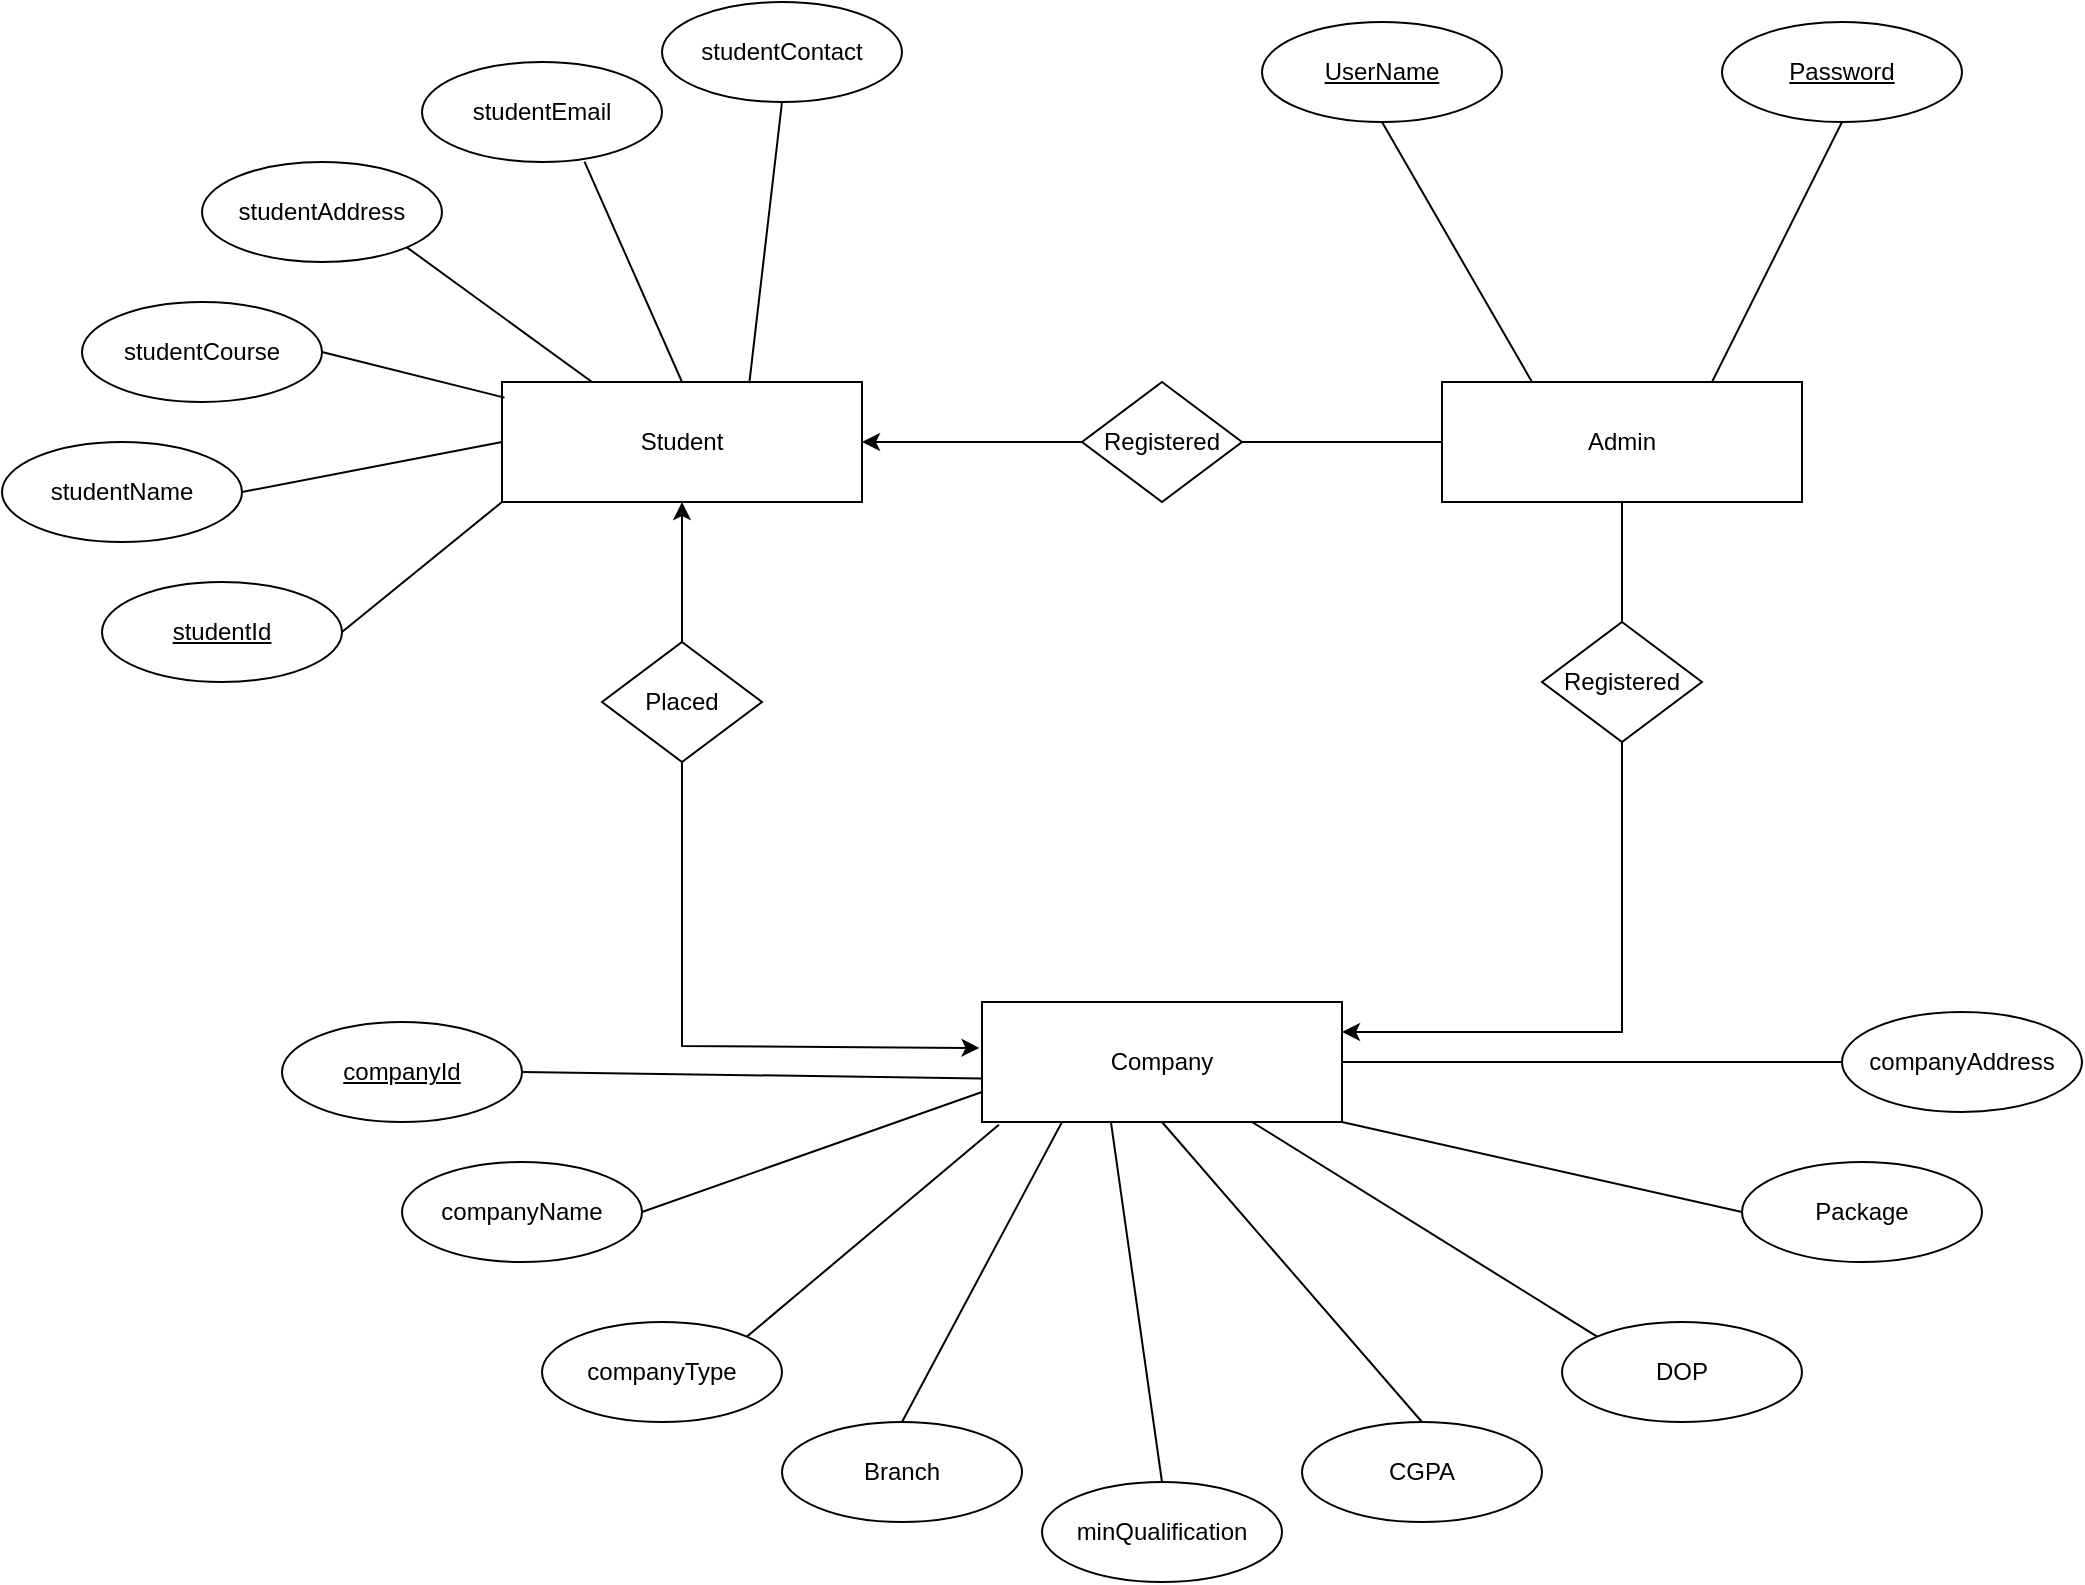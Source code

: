 <mxfile version="17.4.3" type="github">
  <diagram id="R2lEEEUBdFMjLlhIrx00" name="Page-1">
    <mxGraphModel dx="1888" dy="539" grid="1" gridSize="10" guides="1" tooltips="1" connect="1" arrows="1" fold="1" page="1" pageScale="1" pageWidth="850" pageHeight="1100" math="0" shadow="0" extFonts="Permanent Marker^https://fonts.googleapis.com/css?family=Permanent+Marker">
      <root>
        <mxCell id="0" />
        <mxCell id="1" parent="0" />
        <mxCell id="7HitYLKLk3MMhggAtaKP-1" value="Student" style="rounded=0;whiteSpace=wrap;html=1;" vertex="1" parent="1">
          <mxGeometry x="-90" y="230" width="180" height="60" as="geometry" />
        </mxCell>
        <mxCell id="7HitYLKLk3MMhggAtaKP-2" value="studentEmail" style="ellipse;whiteSpace=wrap;html=1;" vertex="1" parent="1">
          <mxGeometry x="-130" y="70" width="120" height="50" as="geometry" />
        </mxCell>
        <mxCell id="7HitYLKLk3MMhggAtaKP-3" value="studentContact" style="ellipse;whiteSpace=wrap;html=1;" vertex="1" parent="1">
          <mxGeometry x="-10" y="40" width="120" height="50" as="geometry" />
        </mxCell>
        <mxCell id="7HitYLKLk3MMhggAtaKP-5" value="studentName" style="ellipse;whiteSpace=wrap;html=1;" vertex="1" parent="1">
          <mxGeometry x="-340" y="260" width="120" height="50" as="geometry" />
        </mxCell>
        <mxCell id="7HitYLKLk3MMhggAtaKP-7" value="studentCourse" style="ellipse;whiteSpace=wrap;html=1;" vertex="1" parent="1">
          <mxGeometry x="-300" y="190" width="120" height="50" as="geometry" />
        </mxCell>
        <mxCell id="7HitYLKLk3MMhggAtaKP-8" value="studentAddress" style="ellipse;whiteSpace=wrap;html=1;" vertex="1" parent="1">
          <mxGeometry x="-240" y="120" width="120" height="50" as="geometry" />
        </mxCell>
        <mxCell id="7HitYLKLk3MMhggAtaKP-11" value="studentId" style="ellipse;whiteSpace=wrap;html=1;align=center;fontStyle=4;" vertex="1" parent="1">
          <mxGeometry x="-290" y="330" width="120" height="50" as="geometry" />
        </mxCell>
        <mxCell id="7HitYLKLk3MMhggAtaKP-13" value="" style="endArrow=none;html=1;rounded=0;entryX=0.5;entryY=1;entryDx=0;entryDy=0;exitX=0.687;exitY=0.01;exitDx=0;exitDy=0;exitPerimeter=0;" edge="1" parent="1" source="7HitYLKLk3MMhggAtaKP-1" target="7HitYLKLk3MMhggAtaKP-3">
          <mxGeometry width="50" height="50" relative="1" as="geometry">
            <mxPoint x="160" y="290" as="sourcePoint" />
            <mxPoint x="210" y="240" as="targetPoint" />
          </mxGeometry>
        </mxCell>
        <mxCell id="7HitYLKLk3MMhggAtaKP-16" value="" style="endArrow=none;html=1;rounded=0;entryX=1;entryY=0.5;entryDx=0;entryDy=0;exitX=0;exitY=1;exitDx=0;exitDy=0;" edge="1" parent="1" source="7HitYLKLk3MMhggAtaKP-1" target="7HitYLKLk3MMhggAtaKP-11">
          <mxGeometry width="50" height="50" relative="1" as="geometry">
            <mxPoint x="160" y="290" as="sourcePoint" />
            <mxPoint x="210" y="240" as="targetPoint" />
          </mxGeometry>
        </mxCell>
        <mxCell id="7HitYLKLk3MMhggAtaKP-17" value="" style="endArrow=none;html=1;rounded=0;entryX=1;entryY=0.5;entryDx=0;entryDy=0;exitX=0;exitY=0.5;exitDx=0;exitDy=0;" edge="1" parent="1" source="7HitYLKLk3MMhggAtaKP-1" target="7HitYLKLk3MMhggAtaKP-5">
          <mxGeometry width="50" height="50" relative="1" as="geometry">
            <mxPoint x="160" y="290" as="sourcePoint" />
            <mxPoint x="210" y="240" as="targetPoint" />
          </mxGeometry>
        </mxCell>
        <mxCell id="7HitYLKLk3MMhggAtaKP-18" value="" style="endArrow=none;html=1;rounded=0;entryX=1;entryY=0.5;entryDx=0;entryDy=0;exitX=0.007;exitY=0.13;exitDx=0;exitDy=0;exitPerimeter=0;" edge="1" parent="1" source="7HitYLKLk3MMhggAtaKP-1" target="7HitYLKLk3MMhggAtaKP-7">
          <mxGeometry width="50" height="50" relative="1" as="geometry">
            <mxPoint x="160" y="290" as="sourcePoint" />
            <mxPoint x="210" y="240" as="targetPoint" />
          </mxGeometry>
        </mxCell>
        <mxCell id="7HitYLKLk3MMhggAtaKP-19" value="" style="endArrow=none;html=1;rounded=0;exitX=0.25;exitY=0;exitDx=0;exitDy=0;entryX=1;entryY=1;entryDx=0;entryDy=0;" edge="1" parent="1" source="7HitYLKLk3MMhggAtaKP-1" target="7HitYLKLk3MMhggAtaKP-8">
          <mxGeometry width="50" height="50" relative="1" as="geometry">
            <mxPoint x="160" y="290" as="sourcePoint" />
            <mxPoint x="40" y="200" as="targetPoint" />
          </mxGeometry>
        </mxCell>
        <mxCell id="7HitYLKLk3MMhggAtaKP-20" value="" style="endArrow=none;html=1;rounded=0;entryX=0.677;entryY=0.996;entryDx=0;entryDy=0;exitX=0.5;exitY=0;exitDx=0;exitDy=0;entryPerimeter=0;" edge="1" parent="1" source="7HitYLKLk3MMhggAtaKP-1" target="7HitYLKLk3MMhggAtaKP-2">
          <mxGeometry width="50" height="50" relative="1" as="geometry">
            <mxPoint x="160" y="290" as="sourcePoint" />
            <mxPoint x="210" y="240" as="targetPoint" />
          </mxGeometry>
        </mxCell>
        <mxCell id="7HitYLKLk3MMhggAtaKP-21" value="Admin" style="rounded=0;whiteSpace=wrap;html=1;" vertex="1" parent="1">
          <mxGeometry x="380" y="230" width="180" height="60" as="geometry" />
        </mxCell>
        <mxCell id="7HitYLKLk3MMhggAtaKP-22" value="UserName" style="ellipse;whiteSpace=wrap;html=1;align=center;fontStyle=4;" vertex="1" parent="1">
          <mxGeometry x="290" y="50" width="120" height="50" as="geometry" />
        </mxCell>
        <mxCell id="7HitYLKLk3MMhggAtaKP-23" value="Password" style="ellipse;whiteSpace=wrap;html=1;align=center;fontStyle=4;" vertex="1" parent="1">
          <mxGeometry x="520" y="50" width="120" height="50" as="geometry" />
        </mxCell>
        <mxCell id="7HitYLKLk3MMhggAtaKP-24" value="" style="endArrow=none;html=1;rounded=0;entryX=0.5;entryY=1;entryDx=0;entryDy=0;exitX=0.25;exitY=0;exitDx=0;exitDy=0;" edge="1" parent="1" source="7HitYLKLk3MMhggAtaKP-21" target="7HitYLKLk3MMhggAtaKP-22">
          <mxGeometry width="50" height="50" relative="1" as="geometry">
            <mxPoint x="160" y="290" as="sourcePoint" />
            <mxPoint x="210" y="240" as="targetPoint" />
          </mxGeometry>
        </mxCell>
        <mxCell id="7HitYLKLk3MMhggAtaKP-25" value="" style="endArrow=none;html=1;rounded=0;entryX=0.5;entryY=1;entryDx=0;entryDy=0;exitX=0.75;exitY=0;exitDx=0;exitDy=0;" edge="1" parent="1" source="7HitYLKLk3MMhggAtaKP-21" target="7HitYLKLk3MMhggAtaKP-23">
          <mxGeometry width="50" height="50" relative="1" as="geometry">
            <mxPoint x="435" y="240" as="sourcePoint" />
            <mxPoint x="360" y="110" as="targetPoint" />
          </mxGeometry>
        </mxCell>
        <mxCell id="7HitYLKLk3MMhggAtaKP-27" value="Registered" style="rhombus;whiteSpace=wrap;html=1;" vertex="1" parent="1">
          <mxGeometry x="200" y="230" width="80" height="60" as="geometry" />
        </mxCell>
        <mxCell id="7HitYLKLk3MMhggAtaKP-28" value="" style="endArrow=none;html=1;rounded=0;entryX=1;entryY=0.5;entryDx=0;entryDy=0;exitX=0;exitY=0.5;exitDx=0;exitDy=0;" edge="1" parent="1" source="7HitYLKLk3MMhggAtaKP-21" target="7HitYLKLk3MMhggAtaKP-27">
          <mxGeometry width="50" height="50" relative="1" as="geometry">
            <mxPoint x="160" y="290" as="sourcePoint" />
            <mxPoint x="210" y="240" as="targetPoint" />
          </mxGeometry>
        </mxCell>
        <mxCell id="7HitYLKLk3MMhggAtaKP-29" value="" style="endArrow=classic;html=1;rounded=0;entryX=1;entryY=0.5;entryDx=0;entryDy=0;exitX=0;exitY=0.5;exitDx=0;exitDy=0;" edge="1" parent="1" source="7HitYLKLk3MMhggAtaKP-27" target="7HitYLKLk3MMhggAtaKP-1">
          <mxGeometry width="50" height="50" relative="1" as="geometry">
            <mxPoint x="160" y="290" as="sourcePoint" />
            <mxPoint x="210" y="240" as="targetPoint" />
          </mxGeometry>
        </mxCell>
        <mxCell id="7HitYLKLk3MMhggAtaKP-30" value="Company" style="rounded=0;whiteSpace=wrap;html=1;" vertex="1" parent="1">
          <mxGeometry x="150" y="540" width="180" height="60" as="geometry" />
        </mxCell>
        <mxCell id="7HitYLKLk3MMhggAtaKP-31" value="companyId" style="ellipse;whiteSpace=wrap;html=1;align=center;fontStyle=4;" vertex="1" parent="1">
          <mxGeometry x="-200" y="550" width="120" height="50" as="geometry" />
        </mxCell>
        <mxCell id="7HitYLKLk3MMhggAtaKP-32" value="Package" style="ellipse;whiteSpace=wrap;html=1;" vertex="1" parent="1">
          <mxGeometry x="530" y="620" width="120" height="50" as="geometry" />
        </mxCell>
        <mxCell id="7HitYLKLk3MMhggAtaKP-33" value="DOP" style="ellipse;whiteSpace=wrap;html=1;" vertex="1" parent="1">
          <mxGeometry x="440" y="700" width="120" height="50" as="geometry" />
        </mxCell>
        <mxCell id="7HitYLKLk3MMhggAtaKP-34" value="CGPA" style="ellipse;whiteSpace=wrap;html=1;" vertex="1" parent="1">
          <mxGeometry x="310" y="750" width="120" height="50" as="geometry" />
        </mxCell>
        <mxCell id="7HitYLKLk3MMhggAtaKP-35" value="minQualification" style="ellipse;whiteSpace=wrap;html=1;" vertex="1" parent="1">
          <mxGeometry x="180" y="780" width="120" height="50" as="geometry" />
        </mxCell>
        <mxCell id="7HitYLKLk3MMhggAtaKP-36" value="Branch" style="ellipse;whiteSpace=wrap;html=1;" vertex="1" parent="1">
          <mxGeometry x="50" y="750" width="120" height="50" as="geometry" />
        </mxCell>
        <mxCell id="7HitYLKLk3MMhggAtaKP-37" value="companyType" style="ellipse;whiteSpace=wrap;html=1;" vertex="1" parent="1">
          <mxGeometry x="-70" y="700" width="120" height="50" as="geometry" />
        </mxCell>
        <mxCell id="7HitYLKLk3MMhggAtaKP-38" value="companyName" style="ellipse;whiteSpace=wrap;html=1;" vertex="1" parent="1">
          <mxGeometry x="-140" y="620" width="120" height="50" as="geometry" />
        </mxCell>
        <mxCell id="7HitYLKLk3MMhggAtaKP-39" value="companyAddress" style="ellipse;whiteSpace=wrap;html=1;" vertex="1" parent="1">
          <mxGeometry x="580" y="545" width="120" height="50" as="geometry" />
        </mxCell>
        <mxCell id="7HitYLKLk3MMhggAtaKP-40" value="" style="endArrow=none;html=1;rounded=0;entryX=1;entryY=0.5;entryDx=0;entryDy=0;exitX=-0.002;exitY=0.637;exitDx=0;exitDy=0;exitPerimeter=0;" edge="1" parent="1" source="7HitYLKLk3MMhggAtaKP-30" target="7HitYLKLk3MMhggAtaKP-31">
          <mxGeometry width="50" height="50" relative="1" as="geometry">
            <mxPoint x="160" y="610" as="sourcePoint" />
            <mxPoint x="210" y="560" as="targetPoint" />
          </mxGeometry>
        </mxCell>
        <mxCell id="7HitYLKLk3MMhggAtaKP-41" value="" style="endArrow=none;html=1;rounded=0;exitX=1;exitY=0.5;exitDx=0;exitDy=0;entryX=0;entryY=0.75;entryDx=0;entryDy=0;" edge="1" parent="1" source="7HitYLKLk3MMhggAtaKP-38" target="7HitYLKLk3MMhggAtaKP-30">
          <mxGeometry width="50" height="50" relative="1" as="geometry">
            <mxPoint x="160" y="610" as="sourcePoint" />
            <mxPoint x="210" y="560" as="targetPoint" />
          </mxGeometry>
        </mxCell>
        <mxCell id="7HitYLKLk3MMhggAtaKP-42" value="" style="endArrow=none;html=1;rounded=0;exitX=1;exitY=0;exitDx=0;exitDy=0;entryX=0.047;entryY=1.023;entryDx=0;entryDy=0;entryPerimeter=0;" edge="1" parent="1" source="7HitYLKLk3MMhggAtaKP-37" target="7HitYLKLk3MMhggAtaKP-30">
          <mxGeometry width="50" height="50" relative="1" as="geometry">
            <mxPoint x="160" y="610" as="sourcePoint" />
            <mxPoint x="140" y="610" as="targetPoint" />
          </mxGeometry>
        </mxCell>
        <mxCell id="7HitYLKLk3MMhggAtaKP-43" value="" style="endArrow=none;html=1;rounded=0;exitX=0.5;exitY=0;exitDx=0;exitDy=0;" edge="1" parent="1" source="7HitYLKLk3MMhggAtaKP-36">
          <mxGeometry width="50" height="50" relative="1" as="geometry">
            <mxPoint x="160" y="610" as="sourcePoint" />
            <mxPoint x="190" y="600" as="targetPoint" />
          </mxGeometry>
        </mxCell>
        <mxCell id="7HitYLKLk3MMhggAtaKP-44" value="" style="endArrow=none;html=1;rounded=0;entryX=0.358;entryY=0.997;entryDx=0;entryDy=0;entryPerimeter=0;exitX=0.5;exitY=0;exitDx=0;exitDy=0;" edge="1" parent="1" source="7HitYLKLk3MMhggAtaKP-35" target="7HitYLKLk3MMhggAtaKP-30">
          <mxGeometry width="50" height="50" relative="1" as="geometry">
            <mxPoint x="240" y="770" as="sourcePoint" />
            <mxPoint x="210" y="560" as="targetPoint" />
          </mxGeometry>
        </mxCell>
        <mxCell id="7HitYLKLk3MMhggAtaKP-46" value="" style="endArrow=none;html=1;rounded=0;exitX=0.5;exitY=0;exitDx=0;exitDy=0;" edge="1" parent="1" source="7HitYLKLk3MMhggAtaKP-34">
          <mxGeometry width="50" height="50" relative="1" as="geometry">
            <mxPoint x="160" y="610" as="sourcePoint" />
            <mxPoint x="240" y="600" as="targetPoint" />
          </mxGeometry>
        </mxCell>
        <mxCell id="7HitYLKLk3MMhggAtaKP-47" value="" style="endArrow=none;html=1;rounded=0;exitX=0;exitY=0;exitDx=0;exitDy=0;entryX=0.75;entryY=1;entryDx=0;entryDy=0;" edge="1" parent="1" source="7HitYLKLk3MMhggAtaKP-33" target="7HitYLKLk3MMhggAtaKP-30">
          <mxGeometry width="50" height="50" relative="1" as="geometry">
            <mxPoint x="160" y="610" as="sourcePoint" />
            <mxPoint x="210" y="560" as="targetPoint" />
          </mxGeometry>
        </mxCell>
        <mxCell id="7HitYLKLk3MMhggAtaKP-48" value="" style="endArrow=none;html=1;rounded=0;entryX=0;entryY=0.5;entryDx=0;entryDy=0;exitX=1;exitY=1;exitDx=0;exitDy=0;" edge="1" parent="1" source="7HitYLKLk3MMhggAtaKP-30" target="7HitYLKLk3MMhggAtaKP-32">
          <mxGeometry width="50" height="50" relative="1" as="geometry">
            <mxPoint x="160" y="610" as="sourcePoint" />
            <mxPoint x="210" y="560" as="targetPoint" />
          </mxGeometry>
        </mxCell>
        <mxCell id="7HitYLKLk3MMhggAtaKP-49" value="" style="endArrow=none;html=1;rounded=0;entryX=0;entryY=0.5;entryDx=0;entryDy=0;exitX=1;exitY=0.5;exitDx=0;exitDy=0;" edge="1" parent="1" source="7HitYLKLk3MMhggAtaKP-30" target="7HitYLKLk3MMhggAtaKP-39">
          <mxGeometry width="50" height="50" relative="1" as="geometry">
            <mxPoint x="160" y="610" as="sourcePoint" />
            <mxPoint x="210" y="560" as="targetPoint" />
          </mxGeometry>
        </mxCell>
        <mxCell id="7HitYLKLk3MMhggAtaKP-50" value="Registered" style="rhombus;whiteSpace=wrap;html=1;" vertex="1" parent="1">
          <mxGeometry x="430" y="350" width="80" height="60" as="geometry" />
        </mxCell>
        <mxCell id="7HitYLKLk3MMhggAtaKP-51" value="Placed" style="rhombus;whiteSpace=wrap;html=1;" vertex="1" parent="1">
          <mxGeometry x="-40" y="360" width="80" height="60" as="geometry" />
        </mxCell>
        <mxCell id="7HitYLKLk3MMhggAtaKP-52" value="" style="endArrow=classic;html=1;rounded=0;entryX=0.5;entryY=1;entryDx=0;entryDy=0;exitX=0.5;exitY=0;exitDx=0;exitDy=0;" edge="1" parent="1" source="7HitYLKLk3MMhggAtaKP-51" target="7HitYLKLk3MMhggAtaKP-1">
          <mxGeometry width="50" height="50" relative="1" as="geometry">
            <mxPoint x="160" y="420" as="sourcePoint" />
            <mxPoint x="210" y="370" as="targetPoint" />
          </mxGeometry>
        </mxCell>
        <mxCell id="7HitYLKLk3MMhggAtaKP-59" value="" style="endArrow=none;html=1;rounded=0;entryX=0.5;entryY=1;entryDx=0;entryDy=0;exitX=0.5;exitY=0;exitDx=0;exitDy=0;" edge="1" parent="1" source="7HitYLKLk3MMhggAtaKP-50" target="7HitYLKLk3MMhggAtaKP-21">
          <mxGeometry width="50" height="50" relative="1" as="geometry">
            <mxPoint x="160" y="420" as="sourcePoint" />
            <mxPoint x="210" y="370" as="targetPoint" />
          </mxGeometry>
        </mxCell>
        <mxCell id="7HitYLKLk3MMhggAtaKP-60" value="" style="endArrow=classic;html=1;rounded=0;exitX=0.5;exitY=1;exitDx=0;exitDy=0;entryX=1;entryY=0.25;entryDx=0;entryDy=0;" edge="1" parent="1" source="7HitYLKLk3MMhggAtaKP-50" target="7HitYLKLk3MMhggAtaKP-30">
          <mxGeometry width="50" height="50" relative="1" as="geometry">
            <mxPoint x="160" y="420" as="sourcePoint" />
            <mxPoint x="210" y="370" as="targetPoint" />
            <Array as="points">
              <mxPoint x="470" y="555" />
            </Array>
          </mxGeometry>
        </mxCell>
        <mxCell id="7HitYLKLk3MMhggAtaKP-61" value="" style="endArrow=classic;html=1;rounded=0;exitX=0.5;exitY=1;exitDx=0;exitDy=0;entryX=-0.007;entryY=0.383;entryDx=0;entryDy=0;entryPerimeter=0;" edge="1" parent="1" source="7HitYLKLk3MMhggAtaKP-51" target="7HitYLKLk3MMhggAtaKP-30">
          <mxGeometry width="50" height="50" relative="1" as="geometry">
            <mxPoint x="160" y="420" as="sourcePoint" />
            <mxPoint x="210" y="370" as="targetPoint" />
            <Array as="points">
              <mxPoint y="562" />
            </Array>
          </mxGeometry>
        </mxCell>
      </root>
    </mxGraphModel>
  </diagram>
</mxfile>
